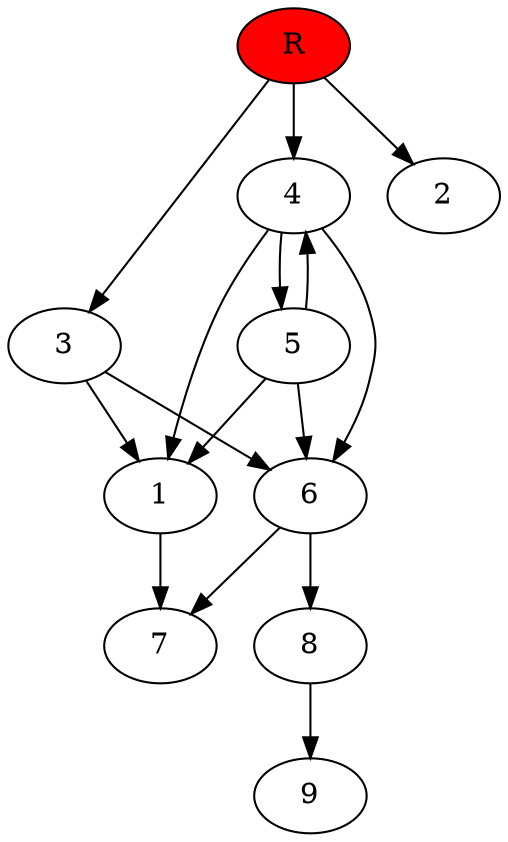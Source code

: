digraph prb27166 {
	1
	2
	3
	4
	5
	6
	7
	8
	R [fillcolor="#ff0000" style=filled]
	1 -> 7
	3 -> 1
	3 -> 6
	4 -> 1
	4 -> 5
	4 -> 6
	5 -> 1
	5 -> 4
	5 -> 6
	6 -> 7
	6 -> 8
	8 -> 9
	R -> 2
	R -> 3
	R -> 4
}
